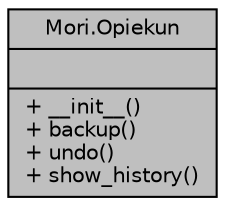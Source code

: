 digraph "Mori.Opiekun"
{
 // LATEX_PDF_SIZE
  bgcolor="transparent";
  edge [fontname="Helvetica",fontsize="10",labelfontname="Helvetica",labelfontsize="10"];
  node [fontname="Helvetica",fontsize="10",shape=record];
  Node1 [label="{Mori.Opiekun\n||+ __init__()\l+ backup()\l+ undo()\l+ show_history()\l}",height=0.2,width=0.4,color="black", fillcolor="grey75", style="filled", fontcolor="black",tooltip="Opiekun nie polega na klasie Concrete Memento."];
}
